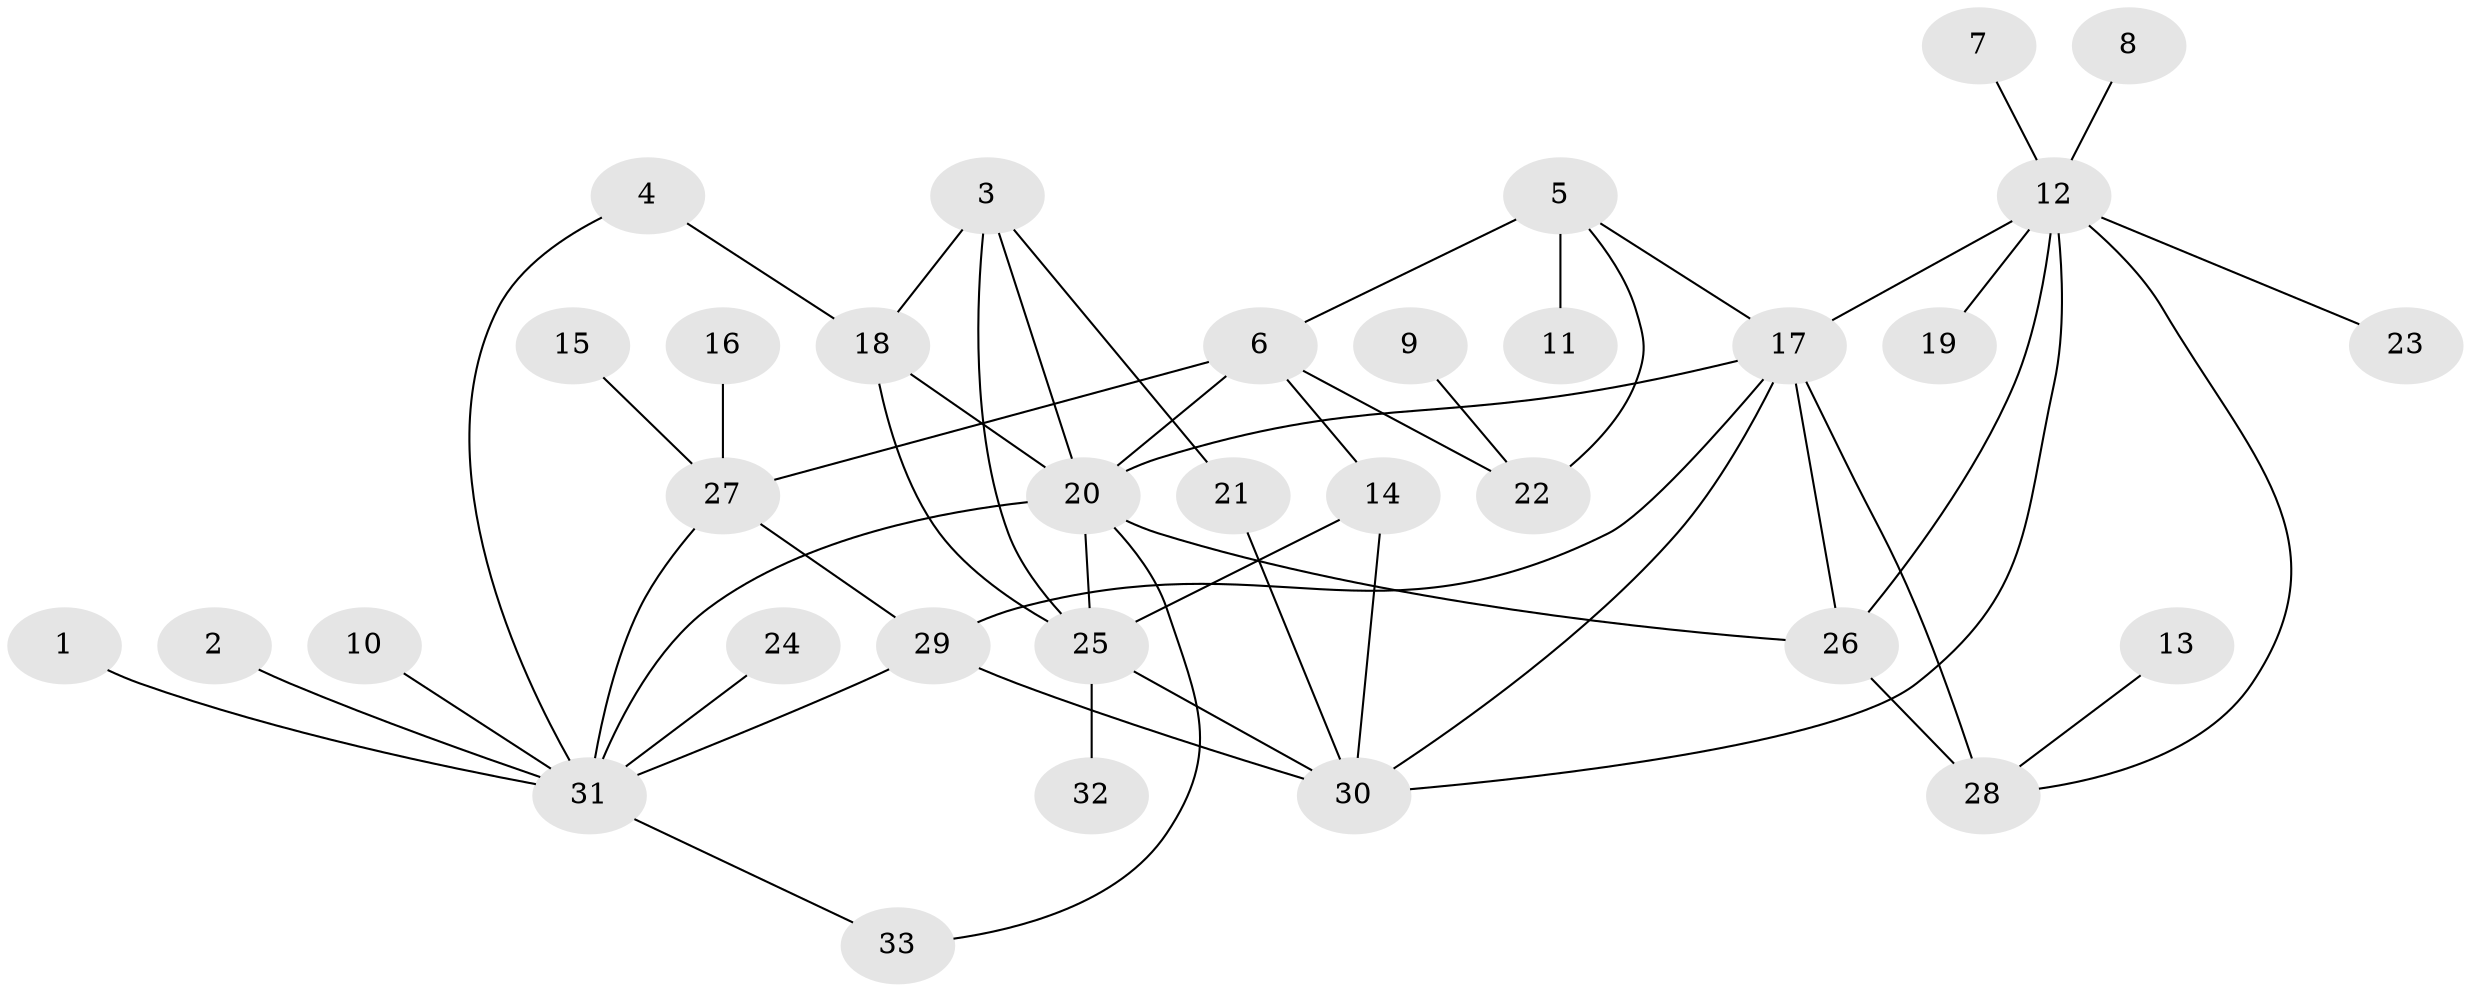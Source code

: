 // original degree distribution, {5: 0.037383177570093455, 7: 0.018691588785046728, 12: 0.018691588785046728, 4: 0.04672897196261682, 6: 0.037383177570093455, 9: 0.018691588785046728, 10: 0.018691588785046728, 8: 0.037383177570093455, 14: 0.009345794392523364, 13: 0.009345794392523364, 2: 0.1588785046728972, 1: 0.5794392523364486, 3: 0.009345794392523364}
// Generated by graph-tools (version 1.1) at 2025/37/03/04/25 23:37:30]
// undirected, 33 vertices, 52 edges
graph export_dot {
  node [color=gray90,style=filled];
  1;
  2;
  3;
  4;
  5;
  6;
  7;
  8;
  9;
  10;
  11;
  12;
  13;
  14;
  15;
  16;
  17;
  18;
  19;
  20;
  21;
  22;
  23;
  24;
  25;
  26;
  27;
  28;
  29;
  30;
  31;
  32;
  33;
  1 -- 31 [weight=1.0];
  2 -- 31 [weight=1.0];
  3 -- 18 [weight=2.0];
  3 -- 20 [weight=2.0];
  3 -- 21 [weight=1.0];
  3 -- 25 [weight=2.0];
  4 -- 18 [weight=1.0];
  4 -- 31 [weight=1.0];
  5 -- 6 [weight=3.0];
  5 -- 11 [weight=1.0];
  5 -- 17 [weight=2.0];
  5 -- 22 [weight=1.0];
  6 -- 14 [weight=1.0];
  6 -- 20 [weight=1.0];
  6 -- 22 [weight=3.0];
  6 -- 27 [weight=1.0];
  7 -- 12 [weight=1.0];
  8 -- 12 [weight=1.0];
  9 -- 22 [weight=1.0];
  10 -- 31 [weight=1.0];
  12 -- 17 [weight=2.0];
  12 -- 19 [weight=1.0];
  12 -- 23 [weight=1.0];
  12 -- 26 [weight=1.0];
  12 -- 28 [weight=1.0];
  12 -- 30 [weight=1.0];
  13 -- 28 [weight=1.0];
  14 -- 25 [weight=4.0];
  14 -- 30 [weight=2.0];
  15 -- 27 [weight=1.0];
  16 -- 27 [weight=1.0];
  17 -- 20 [weight=1.0];
  17 -- 26 [weight=2.0];
  17 -- 28 [weight=3.0];
  17 -- 29 [weight=1.0];
  17 -- 30 [weight=1.0];
  18 -- 20 [weight=1.0];
  18 -- 25 [weight=1.0];
  20 -- 25 [weight=1.0];
  20 -- 26 [weight=1.0];
  20 -- 31 [weight=1.0];
  20 -- 33 [weight=1.0];
  21 -- 30 [weight=1.0];
  24 -- 31 [weight=1.0];
  25 -- 30 [weight=2.0];
  25 -- 32 [weight=1.0];
  26 -- 28 [weight=1.0];
  27 -- 29 [weight=3.0];
  27 -- 31 [weight=3.0];
  29 -- 30 [weight=1.0];
  29 -- 31 [weight=1.0];
  31 -- 33 [weight=1.0];
}

